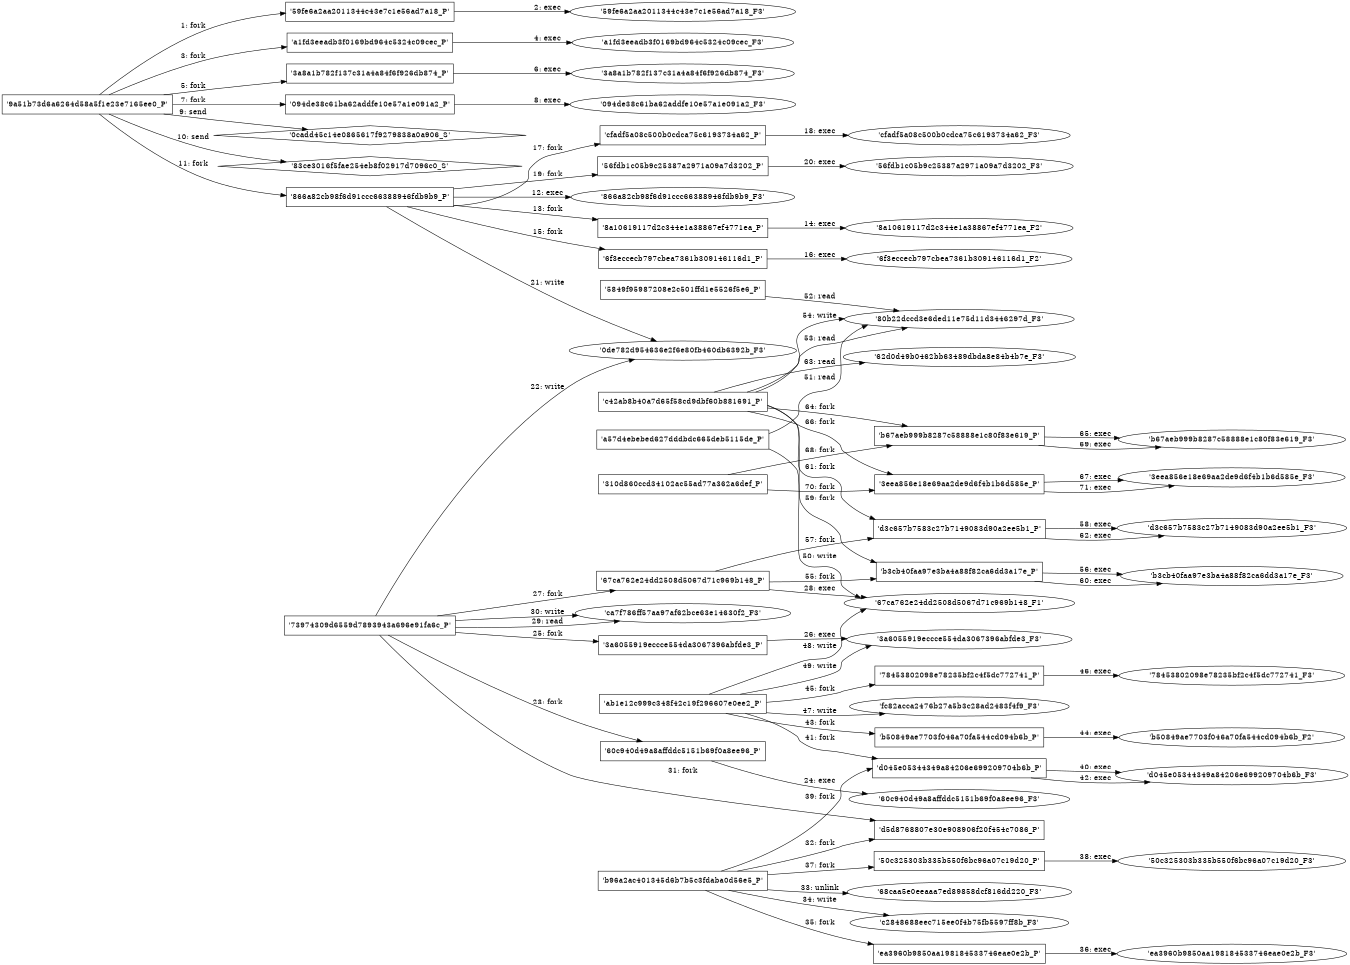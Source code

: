digraph "D:\Learning\Paper\apt\基于CTI的攻击预警\Dataset\攻击图\ASGfromALLCTI\Threat Roundup for January 8 to January 15.dot" {
rankdir="LR"
size="9"
fixedsize="false"
splines="true"
nodesep=0.3
ranksep=0
fontsize=10
overlap="scalexy"
engine= "neato"
	"'9a51b73d6a6264d58a5f1e23e7165ee0_P'" [node_type=Process shape=box]
	"'59fe6a2aa2011344c43e7c1e56ad7a18_P'" [node_type=Process shape=box]
	"'9a51b73d6a6264d58a5f1e23e7165ee0_P'" -> "'59fe6a2aa2011344c43e7c1e56ad7a18_P'" [label="1: fork"]
	"'59fe6a2aa2011344c43e7c1e56ad7a18_P'" [node_type=Process shape=box]
	"'59fe6a2aa2011344c43e7c1e56ad7a18_F3'" [node_type=File shape=ellipse]
	"'59fe6a2aa2011344c43e7c1e56ad7a18_P'" -> "'59fe6a2aa2011344c43e7c1e56ad7a18_F3'" [label="2: exec"]
	"'9a51b73d6a6264d58a5f1e23e7165ee0_P'" [node_type=Process shape=box]
	"'a1fd3eeadb3f0169bd964c5324c09cec_P'" [node_type=Process shape=box]
	"'9a51b73d6a6264d58a5f1e23e7165ee0_P'" -> "'a1fd3eeadb3f0169bd964c5324c09cec_P'" [label="3: fork"]
	"'a1fd3eeadb3f0169bd964c5324c09cec_P'" [node_type=Process shape=box]
	"'a1fd3eeadb3f0169bd964c5324c09cec_F3'" [node_type=File shape=ellipse]
	"'a1fd3eeadb3f0169bd964c5324c09cec_P'" -> "'a1fd3eeadb3f0169bd964c5324c09cec_F3'" [label="4: exec"]
	"'9a51b73d6a6264d58a5f1e23e7165ee0_P'" [node_type=Process shape=box]
	"'3a8a1b782f137c31a4a84f6f926db874_P'" [node_type=Process shape=box]
	"'9a51b73d6a6264d58a5f1e23e7165ee0_P'" -> "'3a8a1b782f137c31a4a84f6f926db874_P'" [label="5: fork"]
	"'3a8a1b782f137c31a4a84f6f926db874_P'" [node_type=Process shape=box]
	"'3a8a1b782f137c31a4a84f6f926db874_F3'" [node_type=File shape=ellipse]
	"'3a8a1b782f137c31a4a84f6f926db874_P'" -> "'3a8a1b782f137c31a4a84f6f926db874_F3'" [label="6: exec"]
	"'9a51b73d6a6264d58a5f1e23e7165ee0_P'" [node_type=Process shape=box]
	"'094de38c61ba62addfe10e57a1e091a2_P'" [node_type=Process shape=box]
	"'9a51b73d6a6264d58a5f1e23e7165ee0_P'" -> "'094de38c61ba62addfe10e57a1e091a2_P'" [label="7: fork"]
	"'094de38c61ba62addfe10e57a1e091a2_P'" [node_type=Process shape=box]
	"'094de38c61ba62addfe10e57a1e091a2_F3'" [node_type=File shape=ellipse]
	"'094de38c61ba62addfe10e57a1e091a2_P'" -> "'094de38c61ba62addfe10e57a1e091a2_F3'" [label="8: exec"]
	"'0cadd45c14e0865617f9279838a0a906_S'" [node_type=Socket shape=diamond]
	"'9a51b73d6a6264d58a5f1e23e7165ee0_P'" [node_type=Process shape=box]
	"'9a51b73d6a6264d58a5f1e23e7165ee0_P'" -> "'0cadd45c14e0865617f9279838a0a906_S'" [label="9: send"]
	"'83ce3016f5fae254eb8f02917d7096c0_S'" [node_type=Socket shape=diamond]
	"'9a51b73d6a6264d58a5f1e23e7165ee0_P'" [node_type=Process shape=box]
	"'9a51b73d6a6264d58a5f1e23e7165ee0_P'" -> "'83ce3016f5fae254eb8f02917d7096c0_S'" [label="10: send"]
	"'9a51b73d6a6264d58a5f1e23e7165ee0_P'" [node_type=Process shape=box]
	"'866a82cb98f6d91ccc66388946fdb9b9_P'" [node_type=Process shape=box]
	"'9a51b73d6a6264d58a5f1e23e7165ee0_P'" -> "'866a82cb98f6d91ccc66388946fdb9b9_P'" [label="11: fork"]
	"'866a82cb98f6d91ccc66388946fdb9b9_P'" [node_type=Process shape=box]
	"'866a82cb98f6d91ccc66388946fdb9b9_F3'" [node_type=File shape=ellipse]
	"'866a82cb98f6d91ccc66388946fdb9b9_P'" -> "'866a82cb98f6d91ccc66388946fdb9b9_F3'" [label="12: exec"]
	"'866a82cb98f6d91ccc66388946fdb9b9_P'" [node_type=Process shape=box]
	"'8a10619117d2c344e1a38867ef4771ea_P'" [node_type=Process shape=box]
	"'866a82cb98f6d91ccc66388946fdb9b9_P'" -> "'8a10619117d2c344e1a38867ef4771ea_P'" [label="13: fork"]
	"'8a10619117d2c344e1a38867ef4771ea_P'" [node_type=Process shape=box]
	"'8a10619117d2c344e1a38867ef4771ea_F2'" [node_type=File shape=ellipse]
	"'8a10619117d2c344e1a38867ef4771ea_P'" -> "'8a10619117d2c344e1a38867ef4771ea_F2'" [label="14: exec"]
	"'866a82cb98f6d91ccc66388946fdb9b9_P'" [node_type=Process shape=box]
	"'6f3eccecb797cbea7361b309146116d1_P'" [node_type=Process shape=box]
	"'866a82cb98f6d91ccc66388946fdb9b9_P'" -> "'6f3eccecb797cbea7361b309146116d1_P'" [label="15: fork"]
	"'6f3eccecb797cbea7361b309146116d1_P'" [node_type=Process shape=box]
	"'6f3eccecb797cbea7361b309146116d1_F2'" [node_type=File shape=ellipse]
	"'6f3eccecb797cbea7361b309146116d1_P'" -> "'6f3eccecb797cbea7361b309146116d1_F2'" [label="16: exec"]
	"'866a82cb98f6d91ccc66388946fdb9b9_P'" [node_type=Process shape=box]
	"'cfadf5a08c500b0cdca75c6193734a62_P'" [node_type=Process shape=box]
	"'866a82cb98f6d91ccc66388946fdb9b9_P'" -> "'cfadf5a08c500b0cdca75c6193734a62_P'" [label="17: fork"]
	"'cfadf5a08c500b0cdca75c6193734a62_P'" [node_type=Process shape=box]
	"'cfadf5a08c500b0cdca75c6193734a62_F3'" [node_type=File shape=ellipse]
	"'cfadf5a08c500b0cdca75c6193734a62_P'" -> "'cfadf5a08c500b0cdca75c6193734a62_F3'" [label="18: exec"]
	"'866a82cb98f6d91ccc66388946fdb9b9_P'" [node_type=Process shape=box]
	"'56fdb1c05b9c25387a2971a09a7d3202_P'" [node_type=Process shape=box]
	"'866a82cb98f6d91ccc66388946fdb9b9_P'" -> "'56fdb1c05b9c25387a2971a09a7d3202_P'" [label="19: fork"]
	"'56fdb1c05b9c25387a2971a09a7d3202_P'" [node_type=Process shape=box]
	"'56fdb1c05b9c25387a2971a09a7d3202_F3'" [node_type=File shape=ellipse]
	"'56fdb1c05b9c25387a2971a09a7d3202_P'" -> "'56fdb1c05b9c25387a2971a09a7d3202_F3'" [label="20: exec"]
	"'0de782d954636e2f6e80fb460db6392b_F3'" [node_type=file shape=ellipse]
	"'866a82cb98f6d91ccc66388946fdb9b9_P'" [node_type=Process shape=box]
	"'866a82cb98f6d91ccc66388946fdb9b9_P'" -> "'0de782d954636e2f6e80fb460db6392b_F3'" [label="21: write"]
	"'0de782d954636e2f6e80fb460db6392b_F3'" [node_type=file shape=ellipse]
	"'73974309d6559d7893943a696e91fa6c_P'" [node_type=Process shape=box]
	"'73974309d6559d7893943a696e91fa6c_P'" -> "'0de782d954636e2f6e80fb460db6392b_F3'" [label="22: write"]
	"'73974309d6559d7893943a696e91fa6c_P'" [node_type=Process shape=box]
	"'60c940d49a8affddc5151b69f0a8ee96_P'" [node_type=Process shape=box]
	"'73974309d6559d7893943a696e91fa6c_P'" -> "'60c940d49a8affddc5151b69f0a8ee96_P'" [label="23: fork"]
	"'60c940d49a8affddc5151b69f0a8ee96_P'" [node_type=Process shape=box]
	"'60c940d49a8affddc5151b69f0a8ee96_F3'" [node_type=File shape=ellipse]
	"'60c940d49a8affddc5151b69f0a8ee96_P'" -> "'60c940d49a8affddc5151b69f0a8ee96_F3'" [label="24: exec"]
	"'73974309d6559d7893943a696e91fa6c_P'" [node_type=Process shape=box]
	"'3a6055919eccce554da3067396abfde3_P'" [node_type=Process shape=box]
	"'73974309d6559d7893943a696e91fa6c_P'" -> "'3a6055919eccce554da3067396abfde3_P'" [label="25: fork"]
	"'3a6055919eccce554da3067396abfde3_P'" [node_type=Process shape=box]
	"'3a6055919eccce554da3067396abfde3_F3'" [node_type=File shape=ellipse]
	"'3a6055919eccce554da3067396abfde3_P'" -> "'3a6055919eccce554da3067396abfde3_F3'" [label="26: exec"]
	"'73974309d6559d7893943a696e91fa6c_P'" [node_type=Process shape=box]
	"'67ca762e24dd2508d5067d71c969b148_P'" [node_type=Process shape=box]
	"'73974309d6559d7893943a696e91fa6c_P'" -> "'67ca762e24dd2508d5067d71c969b148_P'" [label="27: fork"]
	"'67ca762e24dd2508d5067d71c969b148_P'" [node_type=Process shape=box]
	"'67ca762e24dd2508d5067d71c969b148_F1'" [node_type=File shape=ellipse]
	"'67ca762e24dd2508d5067d71c969b148_P'" -> "'67ca762e24dd2508d5067d71c969b148_F1'" [label="28: exec"]
	"'ca7f786ff57aa97af62bce63e14630f2_F3'" [node_type=file shape=ellipse]
	"'73974309d6559d7893943a696e91fa6c_P'" [node_type=Process shape=box]
	"'73974309d6559d7893943a696e91fa6c_P'" -> "'ca7f786ff57aa97af62bce63e14630f2_F3'" [label="29: read"]
	"'ca7f786ff57aa97af62bce63e14630f2_F3'" [node_type=file shape=ellipse]
	"'73974309d6559d7893943a696e91fa6c_P'" [node_type=Process shape=box]
	"'73974309d6559d7893943a696e91fa6c_P'" -> "'ca7f786ff57aa97af62bce63e14630f2_F3'" [label="30: write"]
	"'73974309d6559d7893943a696e91fa6c_P'" [node_type=Process shape=box]
	"'d5d8768807e30e908906f20f454c7086_P'" [node_type=Process shape=box]
	"'73974309d6559d7893943a696e91fa6c_P'" -> "'d5d8768807e30e908906f20f454c7086_P'" [label="31: fork"]
	"'b96a2ac401345d6b7b5c3fdaba0d56e5_P'" [node_type=Process shape=box]
	"'d5d8768807e30e908906f20f454c7086_P'" [node_type=Process shape=box]
	"'b96a2ac401345d6b7b5c3fdaba0d56e5_P'" -> "'d5d8768807e30e908906f20f454c7086_P'" [label="32: fork"]
	"'68caa5e0eeaaa7ed89858dcf816dd220_F3'" [node_type=file shape=ellipse]
	"'b96a2ac401345d6b7b5c3fdaba0d56e5_P'" [node_type=Process shape=box]
	"'b96a2ac401345d6b7b5c3fdaba0d56e5_P'" -> "'68caa5e0eeaaa7ed89858dcf816dd220_F3'" [label="33: unlink"]
	"'c2848688eec715ee0f4b75fb5597ff8b_F3'" [node_type=file shape=ellipse]
	"'b96a2ac401345d6b7b5c3fdaba0d56e5_P'" [node_type=Process shape=box]
	"'b96a2ac401345d6b7b5c3fdaba0d56e5_P'" -> "'c2848688eec715ee0f4b75fb5597ff8b_F3'" [label="34: write"]
	"'b96a2ac401345d6b7b5c3fdaba0d56e5_P'" [node_type=Process shape=box]
	"'ea3960b9850aa198184533746eae0e2b_P'" [node_type=Process shape=box]
	"'b96a2ac401345d6b7b5c3fdaba0d56e5_P'" -> "'ea3960b9850aa198184533746eae0e2b_P'" [label="35: fork"]
	"'ea3960b9850aa198184533746eae0e2b_P'" [node_type=Process shape=box]
	"'ea3960b9850aa198184533746eae0e2b_F3'" [node_type=File shape=ellipse]
	"'ea3960b9850aa198184533746eae0e2b_P'" -> "'ea3960b9850aa198184533746eae0e2b_F3'" [label="36: exec"]
	"'b96a2ac401345d6b7b5c3fdaba0d56e5_P'" [node_type=Process shape=box]
	"'50c325303b335b550f6bc96a07c19d20_P'" [node_type=Process shape=box]
	"'b96a2ac401345d6b7b5c3fdaba0d56e5_P'" -> "'50c325303b335b550f6bc96a07c19d20_P'" [label="37: fork"]
	"'50c325303b335b550f6bc96a07c19d20_P'" [node_type=Process shape=box]
	"'50c325303b335b550f6bc96a07c19d20_F3'" [node_type=File shape=ellipse]
	"'50c325303b335b550f6bc96a07c19d20_P'" -> "'50c325303b335b550f6bc96a07c19d20_F3'" [label="38: exec"]
	"'b96a2ac401345d6b7b5c3fdaba0d56e5_P'" [node_type=Process shape=box]
	"'d045e05344349a84206e699209704b6b_P'" [node_type=Process shape=box]
	"'b96a2ac401345d6b7b5c3fdaba0d56e5_P'" -> "'d045e05344349a84206e699209704b6b_P'" [label="39: fork"]
	"'d045e05344349a84206e699209704b6b_P'" [node_type=Process shape=box]
	"'d045e05344349a84206e699209704b6b_F3'" [node_type=File shape=ellipse]
	"'d045e05344349a84206e699209704b6b_P'" -> "'d045e05344349a84206e699209704b6b_F3'" [label="40: exec"]
	"'ab1e12c999c348f42c19f296607e0ee2_P'" [node_type=Process shape=box]
	"'d045e05344349a84206e699209704b6b_P'" [node_type=Process shape=box]
	"'ab1e12c999c348f42c19f296607e0ee2_P'" -> "'d045e05344349a84206e699209704b6b_P'" [label="41: fork"]
	"'d045e05344349a84206e699209704b6b_P'" [node_type=Process shape=box]
	"'d045e05344349a84206e699209704b6b_F3'" [node_type=File shape=ellipse]
	"'d045e05344349a84206e699209704b6b_P'" -> "'d045e05344349a84206e699209704b6b_F3'" [label="42: exec"]
	"'ab1e12c999c348f42c19f296607e0ee2_P'" [node_type=Process shape=box]
	"'b50849ae7703f046a70fa544cd094b6b_P'" [node_type=Process shape=box]
	"'ab1e12c999c348f42c19f296607e0ee2_P'" -> "'b50849ae7703f046a70fa544cd094b6b_P'" [label="43: fork"]
	"'b50849ae7703f046a70fa544cd094b6b_P'" [node_type=Process shape=box]
	"'b50849ae7703f046a70fa544cd094b6b_F2'" [node_type=File shape=ellipse]
	"'b50849ae7703f046a70fa544cd094b6b_P'" -> "'b50849ae7703f046a70fa544cd094b6b_F2'" [label="44: exec"]
	"'ab1e12c999c348f42c19f296607e0ee2_P'" [node_type=Process shape=box]
	"'78453802098e78235bf2c4f5dc772741_P'" [node_type=Process shape=box]
	"'ab1e12c999c348f42c19f296607e0ee2_P'" -> "'78453802098e78235bf2c4f5dc772741_P'" [label="45: fork"]
	"'78453802098e78235bf2c4f5dc772741_P'" [node_type=Process shape=box]
	"'78453802098e78235bf2c4f5dc772741_F3'" [node_type=File shape=ellipse]
	"'78453802098e78235bf2c4f5dc772741_P'" -> "'78453802098e78235bf2c4f5dc772741_F3'" [label="46: exec"]
	"'fc82acca2476b27a5b3c28ad2483f4f9_F3'" [node_type=file shape=ellipse]
	"'ab1e12c999c348f42c19f296607e0ee2_P'" [node_type=Process shape=box]
	"'ab1e12c999c348f42c19f296607e0ee2_P'" -> "'fc82acca2476b27a5b3c28ad2483f4f9_F3'" [label="47: write"]
	"'67ca762e24dd2508d5067d71c969b148_F1'" [node_type=file shape=ellipse]
	"'ab1e12c999c348f42c19f296607e0ee2_P'" [node_type=Process shape=box]
	"'ab1e12c999c348f42c19f296607e0ee2_P'" -> "'67ca762e24dd2508d5067d71c969b148_F1'" [label="48: write"]
	"'3a6055919eccce554da3067396abfde3_F3'" [node_type=file shape=ellipse]
	"'ab1e12c999c348f42c19f296607e0ee2_P'" [node_type=Process shape=box]
	"'ab1e12c999c348f42c19f296607e0ee2_P'" -> "'3a6055919eccce554da3067396abfde3_F3'" [label="49: write"]
	"'67ca762e24dd2508d5067d71c969b148_F1'" [node_type=file shape=ellipse]
	"'a57d4ebebed627dddbdc665deb5115de_P'" [node_type=Process shape=box]
	"'a57d4ebebed627dddbdc665deb5115de_P'" -> "'67ca762e24dd2508d5067d71c969b148_F1'" [label="50: write"]
	"'80b22dccd3e6ded11e75d11d3446297d_F3'" [node_type=file shape=ellipse]
	"'a57d4ebebed627dddbdc665deb5115de_P'" [node_type=Process shape=box]
	"'a57d4ebebed627dddbdc665deb5115de_P'" -> "'80b22dccd3e6ded11e75d11d3446297d_F3'" [label="51: read"]
	"'80b22dccd3e6ded11e75d11d3446297d_F3'" [node_type=file shape=ellipse]
	"'5849f95987208e2c501ffd1e5526f5e6_P'" [node_type=Process shape=box]
	"'5849f95987208e2c501ffd1e5526f5e6_P'" -> "'80b22dccd3e6ded11e75d11d3446297d_F3'" [label="52: read"]
	"'80b22dccd3e6ded11e75d11d3446297d_F3'" [node_type=file shape=ellipse]
	"'c42ab8b40a7d65f58cd9dbf60b881691_P'" [node_type=Process shape=box]
	"'c42ab8b40a7d65f58cd9dbf60b881691_P'" -> "'80b22dccd3e6ded11e75d11d3446297d_F3'" [label="53: read"]
	"'80b22dccd3e6ded11e75d11d3446297d_F3'" [node_type=file shape=ellipse]
	"'c42ab8b40a7d65f58cd9dbf60b881691_P'" [node_type=Process shape=box]
	"'c42ab8b40a7d65f58cd9dbf60b881691_P'" -> "'80b22dccd3e6ded11e75d11d3446297d_F3'" [label="54: write"]
	"'67ca762e24dd2508d5067d71c969b148_P'" [node_type=Process shape=box]
	"'b3cb40faa97e3ba4a88f82ca6dd3a17e_P'" [node_type=Process shape=box]
	"'67ca762e24dd2508d5067d71c969b148_P'" -> "'b3cb40faa97e3ba4a88f82ca6dd3a17e_P'" [label="55: fork"]
	"'b3cb40faa97e3ba4a88f82ca6dd3a17e_P'" [node_type=Process shape=box]
	"'b3cb40faa97e3ba4a88f82ca6dd3a17e_F3'" [node_type=File shape=ellipse]
	"'b3cb40faa97e3ba4a88f82ca6dd3a17e_P'" -> "'b3cb40faa97e3ba4a88f82ca6dd3a17e_F3'" [label="56: exec"]
	"'67ca762e24dd2508d5067d71c969b148_P'" [node_type=Process shape=box]
	"'d3c657b7583c27b7149083d90a2ee5b1_P'" [node_type=Process shape=box]
	"'67ca762e24dd2508d5067d71c969b148_P'" -> "'d3c657b7583c27b7149083d90a2ee5b1_P'" [label="57: fork"]
	"'d3c657b7583c27b7149083d90a2ee5b1_P'" [node_type=Process shape=box]
	"'d3c657b7583c27b7149083d90a2ee5b1_F3'" [node_type=File shape=ellipse]
	"'d3c657b7583c27b7149083d90a2ee5b1_P'" -> "'d3c657b7583c27b7149083d90a2ee5b1_F3'" [label="58: exec"]
	"'c42ab8b40a7d65f58cd9dbf60b881691_P'" [node_type=Process shape=box]
	"'b3cb40faa97e3ba4a88f82ca6dd3a17e_P'" [node_type=Process shape=box]
	"'c42ab8b40a7d65f58cd9dbf60b881691_P'" -> "'b3cb40faa97e3ba4a88f82ca6dd3a17e_P'" [label="59: fork"]
	"'b3cb40faa97e3ba4a88f82ca6dd3a17e_P'" [node_type=Process shape=box]
	"'b3cb40faa97e3ba4a88f82ca6dd3a17e_F3'" [node_type=File shape=ellipse]
	"'b3cb40faa97e3ba4a88f82ca6dd3a17e_P'" -> "'b3cb40faa97e3ba4a88f82ca6dd3a17e_F3'" [label="60: exec"]
	"'c42ab8b40a7d65f58cd9dbf60b881691_P'" [node_type=Process shape=box]
	"'d3c657b7583c27b7149083d90a2ee5b1_P'" [node_type=Process shape=box]
	"'c42ab8b40a7d65f58cd9dbf60b881691_P'" -> "'d3c657b7583c27b7149083d90a2ee5b1_P'" [label="61: fork"]
	"'d3c657b7583c27b7149083d90a2ee5b1_P'" [node_type=Process shape=box]
	"'d3c657b7583c27b7149083d90a2ee5b1_F3'" [node_type=File shape=ellipse]
	"'d3c657b7583c27b7149083d90a2ee5b1_P'" -> "'d3c657b7583c27b7149083d90a2ee5b1_F3'" [label="62: exec"]
	"'62d0d49b0462bb63489dbda8e84b4b7e_F3'" [node_type=file shape=ellipse]
	"'c42ab8b40a7d65f58cd9dbf60b881691_P'" [node_type=Process shape=box]
	"'c42ab8b40a7d65f58cd9dbf60b881691_P'" -> "'62d0d49b0462bb63489dbda8e84b4b7e_F3'" [label="63: read"]
	"'c42ab8b40a7d65f58cd9dbf60b881691_P'" [node_type=Process shape=box]
	"'b67aeb999b8287c58888e1c80f83e619_P'" [node_type=Process shape=box]
	"'c42ab8b40a7d65f58cd9dbf60b881691_P'" -> "'b67aeb999b8287c58888e1c80f83e619_P'" [label="64: fork"]
	"'b67aeb999b8287c58888e1c80f83e619_P'" [node_type=Process shape=box]
	"'b67aeb999b8287c58888e1c80f83e619_F3'" [node_type=File shape=ellipse]
	"'b67aeb999b8287c58888e1c80f83e619_P'" -> "'b67aeb999b8287c58888e1c80f83e619_F3'" [label="65: exec"]
	"'c42ab8b40a7d65f58cd9dbf60b881691_P'" [node_type=Process shape=box]
	"'3eea856e18e69aa2de9d6f4b1b6d585e_P'" [node_type=Process shape=box]
	"'c42ab8b40a7d65f58cd9dbf60b881691_P'" -> "'3eea856e18e69aa2de9d6f4b1b6d585e_P'" [label="66: fork"]
	"'3eea856e18e69aa2de9d6f4b1b6d585e_P'" [node_type=Process shape=box]
	"'3eea856e18e69aa2de9d6f4b1b6d585e_F3'" [node_type=File shape=ellipse]
	"'3eea856e18e69aa2de9d6f4b1b6d585e_P'" -> "'3eea856e18e69aa2de9d6f4b1b6d585e_F3'" [label="67: exec"]
	"'310d860ccd34102ac55ad77a362a6def_P'" [node_type=Process shape=box]
	"'b67aeb999b8287c58888e1c80f83e619_P'" [node_type=Process shape=box]
	"'310d860ccd34102ac55ad77a362a6def_P'" -> "'b67aeb999b8287c58888e1c80f83e619_P'" [label="68: fork"]
	"'b67aeb999b8287c58888e1c80f83e619_P'" [node_type=Process shape=box]
	"'b67aeb999b8287c58888e1c80f83e619_F3'" [node_type=File shape=ellipse]
	"'b67aeb999b8287c58888e1c80f83e619_P'" -> "'b67aeb999b8287c58888e1c80f83e619_F3'" [label="69: exec"]
	"'310d860ccd34102ac55ad77a362a6def_P'" [node_type=Process shape=box]
	"'3eea856e18e69aa2de9d6f4b1b6d585e_P'" [node_type=Process shape=box]
	"'310d860ccd34102ac55ad77a362a6def_P'" -> "'3eea856e18e69aa2de9d6f4b1b6d585e_P'" [label="70: fork"]
	"'3eea856e18e69aa2de9d6f4b1b6d585e_P'" [node_type=Process shape=box]
	"'3eea856e18e69aa2de9d6f4b1b6d585e_F3'" [node_type=File shape=ellipse]
	"'3eea856e18e69aa2de9d6f4b1b6d585e_P'" -> "'3eea856e18e69aa2de9d6f4b1b6d585e_F3'" [label="71: exec"]
}
